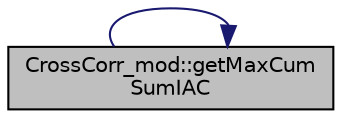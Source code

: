 digraph "CrossCorr_mod::getMaxCumSumIAC"
{
 // LATEX_PDF_SIZE
  edge [fontname="Helvetica",fontsize="10",labelfontname="Helvetica",labelfontsize="10"];
  node [fontname="Helvetica",fontsize="10",shape=record];
  rankdir="RL";
  Node1 [label="CrossCorr_mod::getMaxCum\lSumIAC",height=0.2,width=0.4,color="black", fillcolor="grey75", style="filled", fontcolor="black",tooltip="Return the integrated autocorrelation (IAC) based on the maximum cumulative autocorrelation."];
  Node1 -> Node1 [dir="back",color="midnightblue",fontsize="10",style="solid",fontname="Helvetica"];
}
